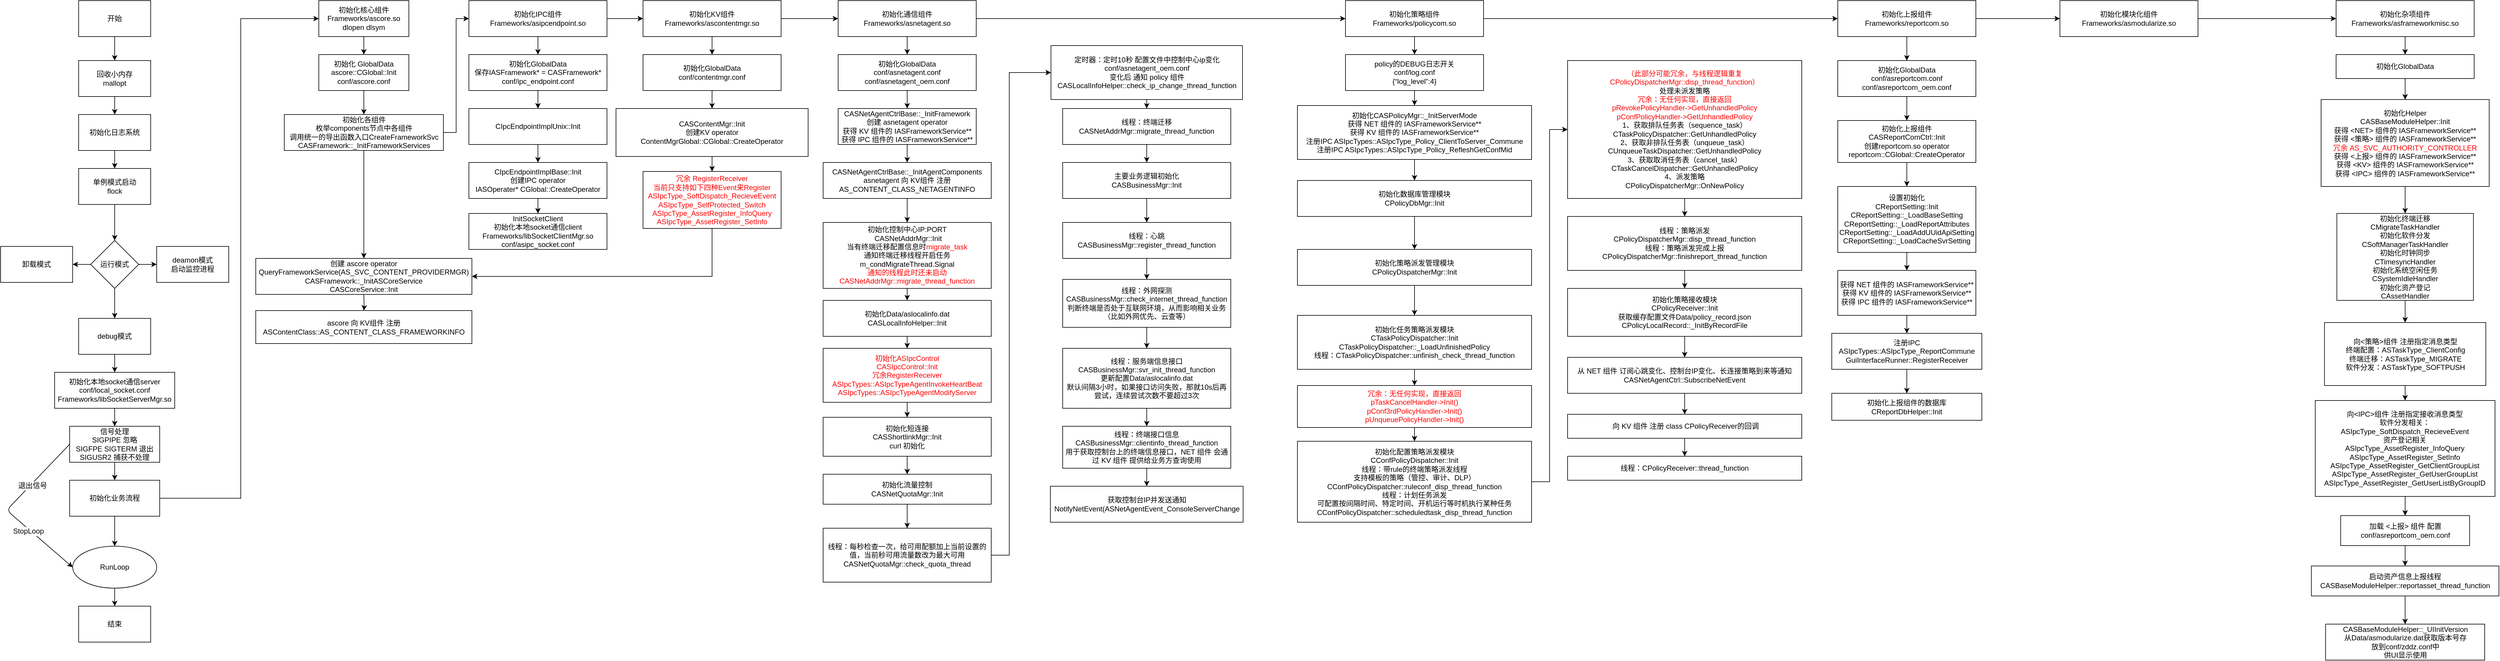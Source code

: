 <mxfile version="12.9.10" type="device"><diagram name="Page-1" id="efa7a0a1-bf9b-a30e-e6df-94a7791c09e9"><mxGraphModel dx="1408" dy="743" grid="1" gridSize="10" guides="1" tooltips="1" connect="1" arrows="1" fold="1" page="1" pageScale="1" pageWidth="826" pageHeight="1169" background="#ffffff" math="0" shadow="0"><root><mxCell id="0"/><mxCell id="1" parent="0"/><mxCell id="YjDAGl1ODxrr-Q_yvoSe-125" value="" style="edgeStyle=orthogonalEdgeStyle;rounded=0;orthogonalLoop=1;jettySize=auto;html=1;fontSize=12;" parent="1" source="YjDAGl1ODxrr-Q_yvoSe-116" target="YjDAGl1ODxrr-Q_yvoSe-119" edge="1"><mxGeometry relative="1" as="geometry"/></mxCell><mxCell id="YjDAGl1ODxrr-Q_yvoSe-116" value="开始" style="rounded=0;whiteSpace=wrap;html=1;fillColor=#FFFFFF;fontSize=12;" parent="1" vertex="1"><mxGeometry x="170" y="40" width="120" height="60" as="geometry"/></mxCell><mxCell id="YjDAGl1ODxrr-Q_yvoSe-138" value="卸载模式" style="rounded=0;whiteSpace=wrap;html=1;fillColor=#FFFFFF;fontSize=12;" parent="1" vertex="1"><mxGeometry x="40" y="450" width="120" height="60" as="geometry"/></mxCell><mxCell id="YjDAGl1ODxrr-Q_yvoSe-126" value="" style="edgeStyle=orthogonalEdgeStyle;rounded=0;orthogonalLoop=1;jettySize=auto;html=1;fontSize=12;" parent="1" source="YjDAGl1ODxrr-Q_yvoSe-119" target="YjDAGl1ODxrr-Q_yvoSe-117" edge="1"><mxGeometry relative="1" as="geometry"/></mxCell><mxCell id="YjDAGl1ODxrr-Q_yvoSe-119" value="&lt;font style=&quot;font-size: 12px&quot;&gt;回收小内存&lt;br&gt;mallopt&lt;/font&gt;" style="rounded=0;whiteSpace=wrap;html=1;fillColor=#FFFFFF;fontSize=12;" parent="1" vertex="1"><mxGeometry x="170" y="140" width="120" height="60" as="geometry"/></mxCell><mxCell id="YjDAGl1ODxrr-Q_yvoSe-131" value="" style="edgeStyle=orthogonalEdgeStyle;rounded=0;orthogonalLoop=1;jettySize=auto;html=1;fontSize=12;entryX=0.5;entryY=0;entryDx=0;entryDy=0;exitX=0.5;exitY=1;exitDx=0;exitDy=0;" parent="1" source="YjDAGl1ODxrr-Q_yvoSe-148" target="YjDAGl1ODxrr-Q_yvoSe-129" edge="1"><mxGeometry relative="1" as="geometry"><mxPoint x="240" y="260" as="targetPoint"/><Array as="points"><mxPoint x="230" y="390"/><mxPoint x="230" y="390"/></Array></mxGeometry></mxCell><mxCell id="YjDAGl1ODxrr-Q_yvoSe-149" value="" style="edgeStyle=orthogonalEdgeStyle;rounded=0;orthogonalLoop=1;jettySize=auto;html=1;fontSize=12;" parent="1" source="YjDAGl1ODxrr-Q_yvoSe-117" target="YjDAGl1ODxrr-Q_yvoSe-148" edge="1"><mxGeometry relative="1" as="geometry"/></mxCell><mxCell id="YjDAGl1ODxrr-Q_yvoSe-117" value="初始化日志系统" style="rounded=0;whiteSpace=wrap;html=1;fillColor=#FFFFFF;fontSize=12;" parent="1" vertex="1"><mxGeometry x="170" y="230" width="120" height="60" as="geometry"/></mxCell><mxCell id="YjDAGl1ODxrr-Q_yvoSe-148" value="单例模式启动&lt;br&gt;flock" style="rounded=0;whiteSpace=wrap;html=1;fillColor=#FFFFFF;fontSize=12;" parent="1" vertex="1"><mxGeometry x="170" y="320" width="120" height="60" as="geometry"/></mxCell><mxCell id="YjDAGl1ODxrr-Q_yvoSe-133" value="" style="edgeStyle=orthogonalEdgeStyle;rounded=0;orthogonalLoop=1;jettySize=auto;html=1;fontSize=12;" parent="1" source="YjDAGl1ODxrr-Q_yvoSe-129" target="YjDAGl1ODxrr-Q_yvoSe-138" edge="1"><mxGeometry relative="1" as="geometry"><mxPoint x="380" y="240" as="targetPoint"/></mxGeometry></mxCell><mxCell id="YjDAGl1ODxrr-Q_yvoSe-135" value="" style="edgeStyle=orthogonalEdgeStyle;rounded=0;orthogonalLoop=1;jettySize=auto;html=1;fontSize=12;" parent="1" source="YjDAGl1ODxrr-Q_yvoSe-129" target="YjDAGl1ODxrr-Q_yvoSe-140" edge="1"><mxGeometry relative="1" as="geometry"><mxPoint x="220" y="540" as="targetPoint"/></mxGeometry></mxCell><mxCell id="YjDAGl1ODxrr-Q_yvoSe-137" value="" style="edgeStyle=orthogonalEdgeStyle;rounded=0;orthogonalLoop=1;jettySize=auto;html=1;fontSize=12;entryX=0.5;entryY=0;entryDx=0;entryDy=0;" parent="1" source="YjDAGl1ODxrr-Q_yvoSe-129" target="YjDAGl1ODxrr-Q_yvoSe-141" edge="1"><mxGeometry relative="1" as="geometry"><mxPoint x="380" y="460" as="targetPoint"/></mxGeometry></mxCell><mxCell id="YjDAGl1ODxrr-Q_yvoSe-129" value="运行模式" style="rhombus;whiteSpace=wrap;html=1;fillColor=#FFFFFF;fontSize=12;" parent="1" vertex="1"><mxGeometry x="190" y="440" width="80" height="80" as="geometry"/></mxCell><mxCell id="YjDAGl1ODxrr-Q_yvoSe-140" value="deamon模式&lt;br&gt;启动监控进程" style="rounded=0;whiteSpace=wrap;html=1;fillColor=#FFFFFF;fontSize=12;" parent="1" vertex="1"><mxGeometry x="300" y="450" width="120" height="60" as="geometry"/></mxCell><mxCell id="YjDAGl1ODxrr-Q_yvoSe-145" value="" style="edgeStyle=orthogonalEdgeStyle;rounded=0;orthogonalLoop=1;jettySize=auto;html=1;fontSize=12;" parent="1" source="YjDAGl1ODxrr-Q_yvoSe-141" target="YjDAGl1ODxrr-Q_yvoSe-144" edge="1"><mxGeometry relative="1" as="geometry"/></mxCell><mxCell id="YjDAGl1ODxrr-Q_yvoSe-141" value="debug模式" style="rounded=0;whiteSpace=wrap;html=1;fillColor=#FFFFFF;fontSize=12;" parent="1" vertex="1"><mxGeometry x="170" y="570" width="120" height="60" as="geometry"/></mxCell><mxCell id="YjDAGl1ODxrr-Q_yvoSe-147" value="" style="edgeStyle=orthogonalEdgeStyle;rounded=0;orthogonalLoop=1;jettySize=auto;html=1;fontSize=12;" parent="1" source="YjDAGl1ODxrr-Q_yvoSe-144" target="YjDAGl1ODxrr-Q_yvoSe-146" edge="1"><mxGeometry relative="1" as="geometry"/></mxCell><mxCell id="YjDAGl1ODxrr-Q_yvoSe-144" value="初始化本地socket通信server&lt;br&gt;conf/local_socket.conf&lt;br&gt;Frameworks/libSocketServerMgr.so" style="rounded=0;whiteSpace=wrap;html=1;fillColor=#FFFFFF;fontSize=12;" parent="1" vertex="1"><mxGeometry x="130" y="660" width="200" height="60" as="geometry"/></mxCell><mxCell id="YjDAGl1ODxrr-Q_yvoSe-152" value="" style="edgeStyle=orthogonalEdgeStyle;rounded=0;orthogonalLoop=1;jettySize=auto;html=1;fontSize=12;" parent="1" source="YjDAGl1ODxrr-Q_yvoSe-146" target="YjDAGl1ODxrr-Q_yvoSe-151" edge="1"><mxGeometry relative="1" as="geometry"/></mxCell><mxCell id="YjDAGl1ODxrr-Q_yvoSe-146" value="信号处理&lt;br&gt;SIGPIPE 忽略&lt;br&gt;SIGFPE SIGTERM 退出&lt;br&gt;SIGUSR2 捕获不处理" style="rounded=0;whiteSpace=wrap;html=1;fillColor=#FFFFFF;fontSize=12;" parent="1" vertex="1"><mxGeometry x="155" y="750" width="150" height="60" as="geometry"/></mxCell><mxCell id="YjDAGl1ODxrr-Q_yvoSe-154" value="" style="edgeStyle=orthogonalEdgeStyle;rounded=0;orthogonalLoop=1;jettySize=auto;html=1;fontSize=12;entryX=0.5;entryY=0;entryDx=0;entryDy=0;exitX=0.5;exitY=1;exitDx=0;exitDy=0;" parent="1" source="YjDAGl1ODxrr-Q_yvoSe-151" target="YjDAGl1ODxrr-Q_yvoSe-156" edge="1"><mxGeometry relative="1" as="geometry"><mxPoint x="230" y="940" as="targetPoint"/></mxGeometry></mxCell><mxCell id="YjDAGl1ODxrr-Q_yvoSe-172" value="" style="edgeStyle=orthogonalEdgeStyle;rounded=0;orthogonalLoop=1;jettySize=auto;html=1;fontSize=12;entryX=0;entryY=0.5;entryDx=0;entryDy=0;" parent="1" source="YjDAGl1ODxrr-Q_yvoSe-151" target="YjDAGl1ODxrr-Q_yvoSe-164" edge="1"><mxGeometry relative="1" as="geometry"><Array as="points"><mxPoint x="440" y="870"/><mxPoint x="440" y="70"/></Array></mxGeometry></mxCell><mxCell id="YjDAGl1ODxrr-Q_yvoSe-151" value="初始化业务流程" style="rounded=0;whiteSpace=wrap;html=1;fillColor=#FFFFFF;fontSize=12;" parent="1" vertex="1"><mxGeometry x="155" y="840" width="150" height="60" as="geometry"/></mxCell><mxCell id="YjDAGl1ODxrr-Q_yvoSe-169" value="" style="edgeStyle=orthogonalEdgeStyle;rounded=0;orthogonalLoop=1;jettySize=auto;html=1;fontSize=12;" parent="1" source="YjDAGl1ODxrr-Q_yvoSe-164" target="YjDAGl1ODxrr-Q_yvoSe-168" edge="1"><mxGeometry relative="1" as="geometry"/></mxCell><mxCell id="YjDAGl1ODxrr-Q_yvoSe-164" value="初始化核心组件&lt;br&gt;Frameworks/ascore.so&lt;br&gt;dlopen dlsym" style="rounded=0;whiteSpace=wrap;html=1;fillColor=#FFFFFF;fontSize=12;" parent="1" vertex="1"><mxGeometry x="570" y="40" width="150" height="60" as="geometry"/></mxCell><mxCell id="YjDAGl1ODxrr-Q_yvoSe-171" value="" style="edgeStyle=orthogonalEdgeStyle;rounded=0;orthogonalLoop=1;jettySize=auto;html=1;fontSize=12;entryX=0.5;entryY=0;entryDx=0;entryDy=0;" parent="1" source="YjDAGl1ODxrr-Q_yvoSe-168" target="YjDAGl1ODxrr-Q_yvoSe-170" edge="1"><mxGeometry relative="1" as="geometry"><mxPoint x="645" y="220" as="targetPoint"/></mxGeometry></mxCell><mxCell id="YjDAGl1ODxrr-Q_yvoSe-168" value="初始化 GlobalData&lt;br&gt;ascore::CGlobal::Init&lt;br&gt;conf/ascore.conf" style="rounded=0;whiteSpace=wrap;html=1;fillColor=#FFFFFF;fontSize=12;" parent="1" vertex="1"><mxGeometry x="570" y="130" width="150" height="60" as="geometry"/></mxCell><mxCell id="YjDAGl1ODxrr-Q_yvoSe-174" value="" style="edgeStyle=orthogonalEdgeStyle;rounded=0;orthogonalLoop=1;jettySize=auto;html=1;fontSize=12;entryX=0;entryY=0.5;entryDx=0;entryDy=0;exitX=1;exitY=0.5;exitDx=0;exitDy=0;" parent="1" source="YjDAGl1ODxrr-Q_yvoSe-170" target="YjDAGl1ODxrr-Q_yvoSe-173" edge="1"><mxGeometry relative="1" as="geometry"><mxPoint x="777.5" y="250" as="sourcePoint"/></mxGeometry></mxCell><mxCell id="YjDAGl1ODxrr-Q_yvoSe-170" value="初始化各组件&lt;br&gt;枚举components节点中各组件&lt;br&gt;调用统一的导出函数入口CreateFrameworkSvc&lt;br&gt;CASFramework::_InitFrameworkServices" style="rounded=0;whiteSpace=wrap;html=1;fillColor=#FFFFFF;fontSize=12;" parent="1" vertex="1"><mxGeometry x="512.5" y="230" width="265" height="60" as="geometry"/></mxCell><mxCell id="YjDAGl1ODxrr-Q_yvoSe-184" value="" style="edgeStyle=orthogonalEdgeStyle;rounded=0;orthogonalLoop=1;jettySize=auto;html=1;fontSize=12;" parent="1" source="YjDAGl1ODxrr-Q_yvoSe-173" target="YjDAGl1ODxrr-Q_yvoSe-183" edge="1"><mxGeometry relative="1" as="geometry"/></mxCell><mxCell id="YjDAGl1ODxrr-Q_yvoSe-196" value="" style="edgeStyle=orthogonalEdgeStyle;rounded=0;orthogonalLoop=1;jettySize=auto;html=1;fontSize=12;" parent="1" source="YjDAGl1ODxrr-Q_yvoSe-173" target="YjDAGl1ODxrr-Q_yvoSe-195" edge="1"><mxGeometry relative="1" as="geometry"/></mxCell><mxCell id="YjDAGl1ODxrr-Q_yvoSe-173" value="初始化IPC组件&lt;br&gt;Frameworks/asipcendpoint.so&lt;br&gt;" style="rounded=0;whiteSpace=wrap;html=1;fillColor=#FFFFFF;fontSize=12;" parent="1" vertex="1"><mxGeometry x="820" y="40" width="230" height="60" as="geometry"/></mxCell><mxCell id="YjDAGl1ODxrr-Q_yvoSe-204" value="" style="edgeStyle=orthogonalEdgeStyle;rounded=0;orthogonalLoop=1;jettySize=auto;html=1;fontSize=12;" parent="1" source="YjDAGl1ODxrr-Q_yvoSe-195" target="YjDAGl1ODxrr-Q_yvoSe-203" edge="1"><mxGeometry relative="1" as="geometry"/></mxCell><mxCell id="YjDAGl1ODxrr-Q_yvoSe-195" value="初始化GlobalData&lt;br&gt;保存IASFramework* = CASFramework*&lt;br&gt;conf/ipc_endpoint.conf" style="rounded=0;whiteSpace=wrap;html=1;fillColor=#FFFFFF;fontSize=12;" parent="1" vertex="1"><mxGeometry x="820" y="130" width="230" height="60" as="geometry"/></mxCell><mxCell id="YjDAGl1ODxrr-Q_yvoSe-208" value="" style="edgeStyle=orthogonalEdgeStyle;rounded=0;orthogonalLoop=1;jettySize=auto;html=1;fontSize=12;" parent="1" source="YjDAGl1ODxrr-Q_yvoSe-203" target="YjDAGl1ODxrr-Q_yvoSe-207" edge="1"><mxGeometry relative="1" as="geometry"/></mxCell><mxCell id="YjDAGl1ODxrr-Q_yvoSe-203" value="CIpcEndpointImplUnix::Init" style="rounded=0;whiteSpace=wrap;html=1;fillColor=#FFFFFF;fontSize=12;" parent="1" vertex="1"><mxGeometry x="820" y="220" width="230" height="60" as="geometry"/></mxCell><mxCell id="YjDAGl1ODxrr-Q_yvoSe-210" value="" style="edgeStyle=orthogonalEdgeStyle;rounded=0;orthogonalLoop=1;jettySize=auto;html=1;fontSize=12;" parent="1" source="YjDAGl1ODxrr-Q_yvoSe-207" target="YjDAGl1ODxrr-Q_yvoSe-209" edge="1"><mxGeometry relative="1" as="geometry"/></mxCell><mxCell id="YjDAGl1ODxrr-Q_yvoSe-207" value="CIpcEndpointImplBase::Init&lt;br&gt;创建IPC operator&lt;br&gt;IASOperater* CGlobal::CreateOperator" style="rounded=0;whiteSpace=wrap;html=1;fillColor=#FFFFFF;fontSize=12;" parent="1" vertex="1"><mxGeometry x="820" y="310" width="230" height="60" as="geometry"/></mxCell><mxCell id="YjDAGl1ODxrr-Q_yvoSe-209" value="InitSocketClient&lt;br&gt;初始化本地socket通信client&lt;br&gt;Frameworks/libSocketClientMgr.so&lt;br&gt;conf/asipc_socket.conf" style="rounded=0;whiteSpace=wrap;html=1;fillColor=#FFFFFF;fontSize=12;" parent="1" vertex="1"><mxGeometry x="820" y="395" width="230" height="60" as="geometry"/></mxCell><mxCell id="YjDAGl1ODxrr-Q_yvoSe-186" value="" style="edgeStyle=orthogonalEdgeStyle;rounded=0;orthogonalLoop=1;jettySize=auto;html=1;fontSize=12;" parent="1" source="YjDAGl1ODxrr-Q_yvoSe-183" target="YjDAGl1ODxrr-Q_yvoSe-185" edge="1"><mxGeometry relative="1" as="geometry"/></mxCell><mxCell id="YjDAGl1ODxrr-Q_yvoSe-198" value="" style="edgeStyle=orthogonalEdgeStyle;rounded=0;orthogonalLoop=1;jettySize=auto;html=1;fontSize=12;" parent="1" source="YjDAGl1ODxrr-Q_yvoSe-183" target="YjDAGl1ODxrr-Q_yvoSe-197" edge="1"><mxGeometry relative="1" as="geometry"/></mxCell><mxCell id="YjDAGl1ODxrr-Q_yvoSe-183" value="初始化KV组件&lt;br&gt;Frameworks/ascontentmgr.so" style="rounded=0;whiteSpace=wrap;html=1;fillColor=#FFFFFF;fontSize=12;" parent="1" vertex="1"><mxGeometry x="1110" y="40" width="230" height="60" as="geometry"/></mxCell><mxCell id="YjDAGl1ODxrr-Q_yvoSe-202" value="" style="edgeStyle=orthogonalEdgeStyle;rounded=0;orthogonalLoop=1;jettySize=auto;html=1;fontSize=12;" parent="1" source="YjDAGl1ODxrr-Q_yvoSe-197" target="YjDAGl1ODxrr-Q_yvoSe-201" edge="1"><mxGeometry relative="1" as="geometry"/></mxCell><mxCell id="YjDAGl1ODxrr-Q_yvoSe-197" value="初始化GlobalData&lt;br&gt;conf/contentmgr.conf" style="rounded=0;whiteSpace=wrap;html=1;fillColor=#FFFFFF;fontSize=12;" parent="1" vertex="1"><mxGeometry x="1110" y="130" width="230" height="60" as="geometry"/></mxCell><mxCell id="YjDAGl1ODxrr-Q_yvoSe-214" value="" style="edgeStyle=orthogonalEdgeStyle;rounded=0;orthogonalLoop=1;jettySize=auto;html=1;fontSize=12;" parent="1" source="YjDAGl1ODxrr-Q_yvoSe-201" target="YjDAGl1ODxrr-Q_yvoSe-213" edge="1"><mxGeometry relative="1" as="geometry"/></mxCell><mxCell id="YjDAGl1ODxrr-Q_yvoSe-201" value="CASContentMgr::Init&lt;br&gt;创建KV operator&lt;br&gt;ContentMgrGlobal::CGlobal::CreateOperator" style="rounded=0;whiteSpace=wrap;html=1;fillColor=#FFFFFF;fontSize=12;" parent="1" vertex="1"><mxGeometry x="1065" y="220" width="320" height="80" as="geometry"/></mxCell><mxCell id="YjDAGl1ODxrr-Q_yvoSe-216" value="" style="edgeStyle=orthogonalEdgeStyle;rounded=0;orthogonalLoop=1;jettySize=auto;html=1;fontSize=12;exitX=0.5;exitY=1;exitDx=0;exitDy=0;" parent="1" source="YjDAGl1ODxrr-Q_yvoSe-170" target="YjDAGl1ODxrr-Q_yvoSe-215" edge="1"><mxGeometry relative="1" as="geometry"><mxPoint x="590" y="340" as="sourcePoint"/><mxPoint x="650" y="470" as="targetPoint"/></mxGeometry></mxCell><mxCell id="YjDAGl1ODxrr-Q_yvoSe-222" value="" style="edgeStyle=orthogonalEdgeStyle;rounded=0;orthogonalLoop=1;jettySize=auto;html=1;fontSize=12;fontColor=#0000CC;entryX=1;entryY=0.5;entryDx=0;entryDy=0;" parent="1" source="YjDAGl1ODxrr-Q_yvoSe-213" target="YjDAGl1ODxrr-Q_yvoSe-215" edge="1"><mxGeometry relative="1" as="geometry"><mxPoint x="1020" y="560" as="targetPoint"/><Array as="points"><mxPoint x="1225" y="500"/></Array></mxGeometry></mxCell><mxCell id="YjDAGl1ODxrr-Q_yvoSe-213" value="&lt;font color=&quot;#ff0000&quot;&gt;冗余 RegisterReceiver&lt;br&gt;当前只支持如下四种Event来Register&lt;br&gt;&lt;div&gt;ASIpcType_SoftDispatch_RecieveEvent&lt;/div&gt;&lt;div&gt;ASIpcType_SelfProtected_Switch&lt;/div&gt;&lt;div&gt;ASIpcType_AssetRegister_InfoQuery&lt;/div&gt;&lt;div&gt;ASIpcType_AssetRegister_SetInfo&lt;/div&gt;&lt;/font&gt;" style="rounded=0;whiteSpace=wrap;html=1;fillColor=#FFFFFF;fontSize=12;fontColor=#0000CC;" parent="1" vertex="1"><mxGeometry x="1110" y="325" width="230" height="95" as="geometry"/></mxCell><mxCell id="YjDAGl1ODxrr-Q_yvoSe-218" value="" style="edgeStyle=orthogonalEdgeStyle;rounded=0;orthogonalLoop=1;jettySize=auto;html=1;fontSize=12;fontColor=#0000CC;" parent="1" target="YjDAGl1ODxrr-Q_yvoSe-217" edge="1"><mxGeometry relative="1" as="geometry"><mxPoint x="645" y="530" as="sourcePoint"/></mxGeometry></mxCell><mxCell id="YjDAGl1ODxrr-Q_yvoSe-215" value="创建 ascore operator&lt;br&gt;QueryFrameworkService(AS_SVC_CONTENT_PROVIDERMGR)&lt;br&gt;CASFramework::_InitASCoreService&lt;br&gt;CASCoreService::Init" style="rounded=0;whiteSpace=wrap;html=1;fillColor=#FFFFFF;fontSize=12;" parent="1" vertex="1"><mxGeometry x="465" y="470" width="360" height="60" as="geometry"/></mxCell><mxCell id="YjDAGl1ODxrr-Q_yvoSe-217" value="ascore 向 KV组件 注册&lt;br&gt;ASContentClass::AS_CONTENT_CLASS_FRAMEWORKINFO" style="rounded=0;whiteSpace=wrap;html=1;fillColor=#FFFFFF;fontSize=12;" parent="1" vertex="1"><mxGeometry x="465" y="557" width="360" height="55" as="geometry"/></mxCell><mxCell id="YjDAGl1ODxrr-Q_yvoSe-188" value="" style="edgeStyle=orthogonalEdgeStyle;rounded=0;orthogonalLoop=1;jettySize=auto;html=1;fontSize=12;" parent="1" source="YjDAGl1ODxrr-Q_yvoSe-185" target="YjDAGl1ODxrr-Q_yvoSe-187" edge="1"><mxGeometry relative="1" as="geometry"/></mxCell><mxCell id="WgqhgY6fk44m1U7x0v3h-2" value="" style="edgeStyle=orthogonalEdgeStyle;rounded=0;orthogonalLoop=1;jettySize=auto;html=1;" parent="1" source="YjDAGl1ODxrr-Q_yvoSe-185" target="WgqhgY6fk44m1U7x0v3h-1" edge="1"><mxGeometry relative="1" as="geometry"/></mxCell><mxCell id="YjDAGl1ODxrr-Q_yvoSe-185" value="初始化通信组件&lt;br&gt;Frameworks/asnetagent.so" style="rounded=0;whiteSpace=wrap;html=1;fillColor=#FFFFFF;fontSize=12;" parent="1" vertex="1"><mxGeometry x="1435" y="40" width="230" height="60" as="geometry"/></mxCell><mxCell id="WgqhgY6fk44m1U7x0v3h-4" value="" style="edgeStyle=orthogonalEdgeStyle;rounded=0;orthogonalLoop=1;jettySize=auto;html=1;" parent="1" source="WgqhgY6fk44m1U7x0v3h-1" target="WgqhgY6fk44m1U7x0v3h-3" edge="1"><mxGeometry relative="1" as="geometry"/></mxCell><mxCell id="WgqhgY6fk44m1U7x0v3h-1" value="初始化GlobalData&lt;br&gt;conf/asnetagent.conf&lt;br&gt;conf/asnetagent_oem.conf" style="rounded=0;whiteSpace=wrap;html=1;fillColor=#FFFFFF;fontSize=12;" parent="1" vertex="1"><mxGeometry x="1435" y="130" width="230" height="60" as="geometry"/></mxCell><mxCell id="WgqhgY6fk44m1U7x0v3h-6" value="" style="edgeStyle=orthogonalEdgeStyle;rounded=0;orthogonalLoop=1;jettySize=auto;html=1;" parent="1" source="WgqhgY6fk44m1U7x0v3h-3" target="WgqhgY6fk44m1U7x0v3h-5" edge="1"><mxGeometry relative="1" as="geometry"/></mxCell><mxCell id="WgqhgY6fk44m1U7x0v3h-3" value="CASNetAgentCtrlBase::_InitFramework&lt;br&gt;创建 asnetagent operator&lt;br&gt;获得 KV 组件的&amp;nbsp;IASFrameworkService**&lt;br&gt;获得 IPC 组件的&amp;nbsp;IASFrameworkService**" style="rounded=0;whiteSpace=wrap;html=1;fillColor=#FFFFFF;fontSize=12;" parent="1" vertex="1"><mxGeometry x="1435" y="220" width="230" height="60" as="geometry"/></mxCell><mxCell id="WgqhgY6fk44m1U7x0v3h-8" value="" style="edgeStyle=orthogonalEdgeStyle;rounded=0;orthogonalLoop=1;jettySize=auto;html=1;" parent="1" source="WgqhgY6fk44m1U7x0v3h-5" target="WgqhgY6fk44m1U7x0v3h-7" edge="1"><mxGeometry relative="1" as="geometry"/></mxCell><mxCell id="WgqhgY6fk44m1U7x0v3h-5" value="CASNetAgentCtrlBase::_InitAgentComponents&lt;br&gt;asnetagent 向 KV组件 注册AS_CONTENT_CLASS_NETAGENTINFO" style="rounded=0;whiteSpace=wrap;html=1;fillColor=#FFFFFF;fontSize=12;" parent="1" vertex="1"><mxGeometry x="1410" y="310" width="280" height="60" as="geometry"/></mxCell><mxCell id="WgqhgY6fk44m1U7x0v3h-7" value="初始化控制中心IP:PORT&lt;br&gt;&amp;nbsp;CASNetAddrMgr::Init&lt;br&gt;当有终端迁移配置信息时&lt;font color=&quot;#ff0000&quot;&gt;migrate_task&lt;/font&gt;&lt;br&gt;通知终端迁移线程开启任务&lt;br&gt;m_condMigrateThread.Signal&lt;br&gt;&lt;font color=&quot;#ff0000&quot;&gt;通知的线程此时还未启动&lt;br&gt;CASNetAddrMgr::migrate_thread_function&lt;br&gt;&lt;/font&gt;" style="rounded=0;whiteSpace=wrap;html=1;fillColor=#FFFFFF;fontSize=12;" parent="1" vertex="1"><mxGeometry x="1410" y="410" width="280" height="110" as="geometry"/></mxCell><mxCell id="WgqhgY6fk44m1U7x0v3h-12" value="" style="edgeStyle=orthogonalEdgeStyle;rounded=0;orthogonalLoop=1;jettySize=auto;html=1;exitX=0.5;exitY=1;exitDx=0;exitDy=0;" parent="1" source="WgqhgY6fk44m1U7x0v3h-7" target="WgqhgY6fk44m1U7x0v3h-11" edge="1"><mxGeometry relative="1" as="geometry"><mxPoint x="1550" y="570" as="sourcePoint"/></mxGeometry></mxCell><mxCell id="WgqhgY6fk44m1U7x0v3h-14" value="" style="edgeStyle=orthogonalEdgeStyle;rounded=0;orthogonalLoop=1;jettySize=auto;html=1;" parent="1" source="WgqhgY6fk44m1U7x0v3h-11" target="WgqhgY6fk44m1U7x0v3h-13" edge="1"><mxGeometry relative="1" as="geometry"/></mxCell><mxCell id="WgqhgY6fk44m1U7x0v3h-11" value="初始化Data/aslocalinfo.dat&lt;br&gt;CASLocalInfoHelper::Init" style="rounded=0;whiteSpace=wrap;html=1;fillColor=#FFFFFF;fontSize=12;" parent="1" vertex="1"><mxGeometry x="1410" y="540" width="280" height="60" as="geometry"/></mxCell><mxCell id="WgqhgY6fk44m1U7x0v3h-16" value="" style="edgeStyle=orthogonalEdgeStyle;rounded=0;orthogonalLoop=1;jettySize=auto;html=1;" parent="1" source="WgqhgY6fk44m1U7x0v3h-13" target="WgqhgY6fk44m1U7x0v3h-15" edge="1"><mxGeometry relative="1" as="geometry"/></mxCell><mxCell id="WgqhgY6fk44m1U7x0v3h-13" value="&lt;font color=&quot;#ff0000&quot;&gt;初始化ASIpcControl&lt;br&gt;CASIpcControl::Init&lt;br&gt;冗余RegisterReceiver&lt;br&gt;ASIpcTypes::ASIpcTypeAgentInvokeHeartBeat&lt;br&gt;ASIpcTypes::ASIpcTypeAgentModifyServer&lt;/font&gt;" style="rounded=0;whiteSpace=wrap;html=1;fillColor=#FFFFFF;fontSize=12;" parent="1" vertex="1"><mxGeometry x="1410" y="620" width="280" height="90" as="geometry"/></mxCell><mxCell id="C9sR7ntMZLet0wZ2aS2f-2" value="" style="edgeStyle=orthogonalEdgeStyle;rounded=0;orthogonalLoop=1;jettySize=auto;html=1;" parent="1" source="WgqhgY6fk44m1U7x0v3h-15" target="C9sR7ntMZLet0wZ2aS2f-1" edge="1"><mxGeometry relative="1" as="geometry"/></mxCell><mxCell id="WgqhgY6fk44m1U7x0v3h-15" value="初始化短连接&lt;br&gt;CASShortlinkMgr::Init&lt;br&gt;curl 初始化" style="rounded=0;whiteSpace=wrap;html=1;fillColor=#FFFFFF;fontSize=12;" parent="1" vertex="1"><mxGeometry x="1410" y="735" width="280" height="65" as="geometry"/></mxCell><mxCell id="C9sR7ntMZLet0wZ2aS2f-1" value="初始化流量控制&lt;br&gt;CASNetQuotaMgr::Init" style="rounded=0;whiteSpace=wrap;html=1;fillColor=#FFFFFF;fontSize=12;" parent="1" vertex="1"><mxGeometry x="1410" y="830" width="280" height="50" as="geometry"/></mxCell><mxCell id="C9sR7ntMZLet0wZ2aS2f-7" value="定时器：定时10秒 配置文件中控制中心ip变化&lt;br&gt;conf/asnetagent_oem.conf&lt;br&gt;变化后 通知 policy 组件&lt;br&gt;CASLocalInfoHelper::check_ip_change_thread_function" style="rounded=0;whiteSpace=wrap;html=1;fillColor=#FFFFFF;fontSize=12;" parent="1" vertex="1"><mxGeometry x="1789.5" y="115" width="319" height="90" as="geometry"/></mxCell><mxCell id="YjDAGl1ODxrr-Q_yvoSe-190" value="" style="edgeStyle=orthogonalEdgeStyle;rounded=0;orthogonalLoop=1;jettySize=auto;html=1;fontSize=12;" parent="1" source="YjDAGl1ODxrr-Q_yvoSe-187" target="YjDAGl1ODxrr-Q_yvoSe-189" edge="1"><mxGeometry relative="1" as="geometry"/></mxCell><mxCell id="iZi0agPBHtOfwKeaBYUJ-2" value="" style="edgeStyle=orthogonalEdgeStyle;rounded=0;orthogonalLoop=1;jettySize=auto;html=1;" parent="1" source="YjDAGl1ODxrr-Q_yvoSe-187" target="iZi0agPBHtOfwKeaBYUJ-1" edge="1"><mxGeometry relative="1" as="geometry"/></mxCell><mxCell id="YjDAGl1ODxrr-Q_yvoSe-187" value="初始化策略组件&lt;br&gt;Frameworks/policycom.so" style="rounded=0;whiteSpace=wrap;html=1;fillColor=#FFFFFF;fontSize=12;" parent="1" vertex="1"><mxGeometry x="2280" y="40" width="230" height="60" as="geometry"/></mxCell><mxCell id="iZi0agPBHtOfwKeaBYUJ-4" value="" style="edgeStyle=orthogonalEdgeStyle;rounded=0;orthogonalLoop=1;jettySize=auto;html=1;" parent="1" source="iZi0agPBHtOfwKeaBYUJ-1" target="iZi0agPBHtOfwKeaBYUJ-3" edge="1"><mxGeometry relative="1" as="geometry"/></mxCell><mxCell id="iZi0agPBHtOfwKeaBYUJ-1" value="policy的DEBUG日志开关&lt;br&gt;conf/log.conf&lt;br&gt;{“log_level”:4}" style="rounded=0;whiteSpace=wrap;html=1;fillColor=#FFFFFF;fontSize=12;" parent="1" vertex="1"><mxGeometry x="2280" y="130" width="230" height="60" as="geometry"/></mxCell><mxCell id="iZi0agPBHtOfwKeaBYUJ-6" value="" style="edgeStyle=orthogonalEdgeStyle;rounded=0;orthogonalLoop=1;jettySize=auto;html=1;" parent="1" source="iZi0agPBHtOfwKeaBYUJ-3" target="iZi0agPBHtOfwKeaBYUJ-5" edge="1"><mxGeometry relative="1" as="geometry"/></mxCell><mxCell id="iZi0agPBHtOfwKeaBYUJ-3" value="初始化CASPolicyMgr::_InitServerMode&lt;br&gt;获得 NET 组件的&amp;nbsp;IASFrameworkService**&lt;br&gt;获得 KV 组件的&amp;nbsp;IASFrameworkService**&lt;br&gt;注册IPC ASIpcTypes::ASIpcType_Policy_ClientToServer_Commune&lt;br&gt;注册IPC ASIpcTypes::ASIpcType_Policy_RefleshGetConfMid" style="rounded=0;whiteSpace=wrap;html=1;fillColor=#FFFFFF;fontSize=12;" parent="1" vertex="1"><mxGeometry x="2200" y="215" width="390" height="90" as="geometry"/></mxCell><mxCell id="iZi0agPBHtOfwKeaBYUJ-30" value="" style="edgeStyle=orthogonalEdgeStyle;rounded=0;orthogonalLoop=1;jettySize=auto;html=1;align=left;" parent="1" source="iZi0agPBHtOfwKeaBYUJ-5" target="iZi0agPBHtOfwKeaBYUJ-29" edge="1"><mxGeometry relative="1" as="geometry"/></mxCell><mxCell id="iZi0agPBHtOfwKeaBYUJ-5" value="初始化数据库管理模块&lt;br&gt;CPolicyDbMgr::Init" style="rounded=0;whiteSpace=wrap;html=1;fillColor=#FFFFFF;fontSize=12;" parent="1" vertex="1"><mxGeometry x="2200" y="340" width="390" height="60" as="geometry"/></mxCell><mxCell id="iZi0agPBHtOfwKeaBYUJ-31" value="" style="edgeStyle=orthogonalEdgeStyle;rounded=0;orthogonalLoop=1;jettySize=auto;html=1;align=left;" parent="1" source="iZi0agPBHtOfwKeaBYUJ-29" target="iZi0agPBHtOfwKeaBYUJ-7" edge="1"><mxGeometry relative="1" as="geometry"/></mxCell><mxCell id="iZi0agPBHtOfwKeaBYUJ-29" value="初始化策略派发管理模块&lt;br&gt;CPolicyDispatcherMgr::Init" style="rounded=0;whiteSpace=wrap;html=1;fillColor=#FFFFFF;fontSize=12;" parent="1" vertex="1"><mxGeometry x="2200" y="455" width="390" height="60" as="geometry"/></mxCell><mxCell id="iZi0agPBHtOfwKeaBYUJ-10" value="" style="edgeStyle=orthogonalEdgeStyle;rounded=0;orthogonalLoop=1;jettySize=auto;html=1;" parent="1" source="iZi0agPBHtOfwKeaBYUJ-7" target="iZi0agPBHtOfwKeaBYUJ-9" edge="1"><mxGeometry relative="1" as="geometry"/></mxCell><mxCell id="iZi0agPBHtOfwKeaBYUJ-7" value="初始化任务策略派发模块&lt;br&gt;CTaskPolicyDispatcher::Init&lt;br&gt;CTaskPolicyDispatcher::_LoadUnfinishedPolicy&lt;br&gt;线程：CTaskPolicyDispatcher::unfinish_check_thread_function" style="rounded=0;whiteSpace=wrap;html=1;fillColor=#FFFFFF;fontSize=12;" parent="1" vertex="1"><mxGeometry x="2200" y="565" width="390" height="90" as="geometry"/></mxCell><mxCell id="iZi0agPBHtOfwKeaBYUJ-12" value="" style="edgeStyle=orthogonalEdgeStyle;rounded=0;orthogonalLoop=1;jettySize=auto;html=1;" parent="1" source="iZi0agPBHtOfwKeaBYUJ-9" target="iZi0agPBHtOfwKeaBYUJ-11" edge="1"><mxGeometry relative="1" as="geometry"/></mxCell><mxCell id="iZi0agPBHtOfwKeaBYUJ-9" value="&lt;font color=&quot;#ff0000&quot;&gt;冗余：无任何实现，直接返回&lt;br&gt;pTaskCancelHandler-&amp;gt;Init()&lt;br&gt;pConf3rdPolicyHandler-&amp;gt;Init()&lt;br&gt;pUnqueuePolicyHandler-&amp;gt;Init()&lt;br&gt;&lt;/font&gt;" style="rounded=0;whiteSpace=wrap;html=1;fillColor=#FFFFFF;fontSize=12;" parent="1" vertex="1"><mxGeometry x="2200" y="682" width="390" height="70" as="geometry"/></mxCell><mxCell id="iZi0agPBHtOfwKeaBYUJ-14" value="" style="edgeStyle=orthogonalEdgeStyle;rounded=0;orthogonalLoop=1;jettySize=auto;html=1;entryX=0;entryY=0.5;entryDx=0;entryDy=0;" parent="1" source="iZi0agPBHtOfwKeaBYUJ-11" target="iZi0agPBHtOfwKeaBYUJ-13" edge="1"><mxGeometry relative="1" as="geometry"/></mxCell><mxCell id="iZi0agPBHtOfwKeaBYUJ-11" value="初始化配置策略派发模块&lt;br&gt;CConfPolicyDispatcher::Init&lt;br&gt;线程：带rule的终端策略派发线程&lt;br&gt;支持模板的策略（管控、审计、DLP）&lt;br&gt;CConfPolicyDispatcher::ruleconf_disp_thread_function&lt;br&gt;线程：计划任务派发&lt;br&gt;可配置按间隔时间、特定时间、开机运行等时机执行某种任务&lt;br&gt;CConfPolicyDispatcher::scheduledtask_disp_thread_function" style="rounded=0;whiteSpace=wrap;html=1;fillColor=#FFFFFF;fontSize=12;" parent="1" vertex="1"><mxGeometry x="2200" y="775" width="390" height="135" as="geometry"/></mxCell><mxCell id="iZi0agPBHtOfwKeaBYUJ-36" value="" style="edgeStyle=orthogonalEdgeStyle;rounded=0;orthogonalLoop=1;jettySize=auto;html=1;align=left;" parent="1" source="iZi0agPBHtOfwKeaBYUJ-13" target="iZi0agPBHtOfwKeaBYUJ-32" edge="1"><mxGeometry relative="1" as="geometry"/></mxCell><mxCell id="iZi0agPBHtOfwKeaBYUJ-13" value="&lt;font color=&quot;#ff0000&quot;&gt;（此部分可能冗余，与线程逻辑重复CPolicyDispatcherMgr::disp_thread_function）&lt;/font&gt;&lt;br&gt;处理未派发策略&lt;br&gt;&lt;font color=&quot;#ff0000&quot;&gt;冗余：无任何实现，直接返回&lt;br&gt;&lt;span&gt;pRevokePolicyHandler-&amp;gt;GetUnhandledPolicy&lt;br&gt;&lt;/span&gt;&lt;span&gt;pConfPolicyHandler-&amp;gt;GetUnhandledPolicy&lt;/span&gt;&lt;/font&gt;&lt;span&gt;&lt;br&gt;&lt;/span&gt;1、获取排队任务表（sequence_task）&lt;br&gt;CTaskPolicyDispatcher::GetUnhandledPolicy&lt;br&gt;2、获取非排队任务表（unqueue_task）&lt;br&gt;CUnqueueTaskDispatcher::GetUnhandledPolicy&lt;br&gt;3、获取取消任务表（cancel_task）&lt;br&gt;CTaskCancelDispatcher::GetUnhandledPolicy&lt;br&gt;4、派发策略&lt;br&gt;CPolicyDispatcherMgr::OnNewPolicy" style="rounded=0;whiteSpace=wrap;html=1;fillColor=#FFFFFF;fontSize=12;" parent="1" vertex="1"><mxGeometry x="2650" y="140" width="390" height="230" as="geometry"/></mxCell><mxCell id="iZi0agPBHtOfwKeaBYUJ-38" value="" style="edgeStyle=orthogonalEdgeStyle;rounded=0;orthogonalLoop=1;jettySize=auto;html=1;align=left;" parent="1" source="iZi0agPBHtOfwKeaBYUJ-32" target="iZi0agPBHtOfwKeaBYUJ-37" edge="1"><mxGeometry relative="1" as="geometry"/></mxCell><mxCell id="iZi0agPBHtOfwKeaBYUJ-32" value="线程：策略派发&lt;br&gt;CPolicyDispatcherMgr::disp_thread_function&lt;br&gt;线程：策略派发完成上报&lt;br&gt;CPolicyDispatcherMgr::finishreport_thread_function" style="rounded=0;whiteSpace=wrap;html=1;fillColor=#FFFFFF;fontSize=12;" parent="1" vertex="1"><mxGeometry x="2650" y="400" width="390" height="90" as="geometry"/></mxCell><mxCell id="iZi0agPBHtOfwKeaBYUJ-40" value="" style="edgeStyle=orthogonalEdgeStyle;rounded=0;orthogonalLoop=1;jettySize=auto;html=1;align=left;" parent="1" source="iZi0agPBHtOfwKeaBYUJ-37" target="iZi0agPBHtOfwKeaBYUJ-39" edge="1"><mxGeometry relative="1" as="geometry"/></mxCell><mxCell id="iZi0agPBHtOfwKeaBYUJ-37" value="初始化策略接收模块&lt;br&gt;CPolicyReceiver::Init&lt;br&gt;获取缓存配置文件Data/policy_record.json&lt;br&gt;CPolicyLocalRecord::_InitByRecordFile" style="rounded=0;whiteSpace=wrap;html=1;fillColor=#FFFFFF;fontSize=12;" parent="1" vertex="1"><mxGeometry x="2650" y="520" width="390" height="80" as="geometry"/></mxCell><mxCell id="iZi0agPBHtOfwKeaBYUJ-42" value="" style="edgeStyle=orthogonalEdgeStyle;rounded=0;orthogonalLoop=1;jettySize=auto;html=1;align=left;" parent="1" source="iZi0agPBHtOfwKeaBYUJ-39" target="iZi0agPBHtOfwKeaBYUJ-41" edge="1"><mxGeometry relative="1" as="geometry"/></mxCell><mxCell id="iZi0agPBHtOfwKeaBYUJ-39" value="从 NET 组件 订阅心跳变化、控制台IP变化、长连接策略到来等通知&lt;br&gt;CASNetAgentCtrl::SubscribeNetEvent&lt;br&gt;" style="rounded=0;whiteSpace=wrap;html=1;fillColor=#FFFFFF;fontSize=12;" parent="1" vertex="1"><mxGeometry x="2650" y="635" width="390" height="60" as="geometry"/></mxCell><mxCell id="iZi0agPBHtOfwKeaBYUJ-44" value="" style="edgeStyle=orthogonalEdgeStyle;rounded=0;orthogonalLoop=1;jettySize=auto;html=1;align=left;" parent="1" source="iZi0agPBHtOfwKeaBYUJ-41" target="iZi0agPBHtOfwKeaBYUJ-43" edge="1"><mxGeometry relative="1" as="geometry"/></mxCell><mxCell id="iZi0agPBHtOfwKeaBYUJ-41" value="&amp;nbsp;向 KV 组件 注册 class CPolicyReceiver的回调" style="rounded=0;whiteSpace=wrap;html=1;fillColor=#FFFFFF;fontSize=12;" parent="1" vertex="1"><mxGeometry x="2650" y="730" width="390" height="40" as="geometry"/></mxCell><mxCell id="iZi0agPBHtOfwKeaBYUJ-43" value="线程：CPolicyReceiver::thread_function" style="rounded=0;whiteSpace=wrap;html=1;fillColor=#FFFFFF;fontSize=12;" parent="1" vertex="1"><mxGeometry x="2650" y="800" width="390" height="40" as="geometry"/></mxCell><mxCell id="YjDAGl1ODxrr-Q_yvoSe-192" value="" style="edgeStyle=orthogonalEdgeStyle;rounded=0;orthogonalLoop=1;jettySize=auto;html=1;fontSize=12;" parent="1" source="YjDAGl1ODxrr-Q_yvoSe-189" target="YjDAGl1ODxrr-Q_yvoSe-191" edge="1"><mxGeometry relative="1" as="geometry"/></mxCell><mxCell id="qPAjJgEPPypwmNYn0eip-2" value="" style="edgeStyle=orthogonalEdgeStyle;rounded=0;orthogonalLoop=1;jettySize=auto;html=1;" parent="1" source="YjDAGl1ODxrr-Q_yvoSe-189" target="qPAjJgEPPypwmNYn0eip-1" edge="1"><mxGeometry relative="1" as="geometry"/></mxCell><mxCell id="YjDAGl1ODxrr-Q_yvoSe-189" value="初始化上报组件&lt;br&gt;Frameworks/reportcom.so" style="rounded=0;whiteSpace=wrap;html=1;fillColor=#FFFFFF;fontSize=12;" parent="1" vertex="1"><mxGeometry x="3100" y="40" width="230" height="60" as="geometry"/></mxCell><mxCell id="YjDAGl1ODxrr-Q_yvoSe-194" value="" style="edgeStyle=orthogonalEdgeStyle;rounded=0;orthogonalLoop=1;jettySize=auto;html=1;fontSize=12;" parent="1" source="YjDAGl1ODxrr-Q_yvoSe-191" target="YjDAGl1ODxrr-Q_yvoSe-193" edge="1"><mxGeometry relative="1" as="geometry"/></mxCell><mxCell id="YjDAGl1ODxrr-Q_yvoSe-191" value="初始化模块化组件&lt;br&gt;Frameworks/asmodularize.so" style="rounded=0;whiteSpace=wrap;html=1;fillColor=#FFFFFF;fontSize=12;" parent="1" vertex="1"><mxGeometry x="3470" y="40" width="230" height="60" as="geometry"/></mxCell><mxCell id="mHShcx-3j2Rna0JOTY8l-2" value="" style="edgeStyle=orthogonalEdgeStyle;rounded=0;orthogonalLoop=1;jettySize=auto;html=1;" edge="1" parent="1" source="YjDAGl1ODxrr-Q_yvoSe-193" target="mHShcx-3j2Rna0JOTY8l-1"><mxGeometry relative="1" as="geometry"/></mxCell><mxCell id="YjDAGl1ODxrr-Q_yvoSe-193" value="初始化杂项组件&lt;br&gt;Frameworks/asframeworkmisc.so" style="rounded=0;whiteSpace=wrap;html=1;fillColor=#FFFFFF;fontSize=12;" parent="1" vertex="1"><mxGeometry x="3930" y="40" width="230" height="60" as="geometry"/></mxCell><mxCell id="YjDAGl1ODxrr-Q_yvoSe-162" value="" style="edgeStyle=orthogonalEdgeStyle;rounded=0;orthogonalLoop=1;jettySize=auto;html=1;fontSize=12;entryX=0.5;entryY=0;entryDx=0;entryDy=0;" parent="1" source="YjDAGl1ODxrr-Q_yvoSe-156" target="YjDAGl1ODxrr-Q_yvoSe-163" edge="1"><mxGeometry relative="1" as="geometry"><mxPoint x="230" y="1050" as="targetPoint"/></mxGeometry></mxCell><mxCell id="YjDAGl1ODxrr-Q_yvoSe-156" value="RunLoop" style="ellipse;whiteSpace=wrap;html=1;fillColor=#FFFFFF;fontSize=12;" parent="1" vertex="1"><mxGeometry x="160" y="950" width="140" height="70" as="geometry"/></mxCell><mxCell id="YjDAGl1ODxrr-Q_yvoSe-157" value="" style="endArrow=classic;html=1;fontSize=12;exitX=0;exitY=0.5;exitDx=0;exitDy=0;entryX=0;entryY=0.5;entryDx=0;entryDy=0;" parent="1" source="YjDAGl1ODxrr-Q_yvoSe-146" target="YjDAGl1ODxrr-Q_yvoSe-156" edge="1"><mxGeometry width="50" height="50" relative="1" as="geometry"><mxPoint x="60" y="900" as="sourcePoint"/><mxPoint x="110" y="850" as="targetPoint"/><Array as="points"><mxPoint x="50" y="890"/></Array></mxGeometry></mxCell><mxCell id="YjDAGl1ODxrr-Q_yvoSe-158" value="退出信号" style="text;html=1;align=center;verticalAlign=middle;resizable=0;points=[];labelBackgroundColor=#ffffff;fontSize=12;" parent="YjDAGl1ODxrr-Q_yvoSe-157" vertex="1" connectable="0"><mxGeometry x="-0.379" y="2" relative="1" as="geometry"><mxPoint as="offset"/></mxGeometry></mxCell><mxCell id="YjDAGl1ODxrr-Q_yvoSe-160" value="StopLoop" style="text;html=1;align=center;verticalAlign=middle;resizable=0;points=[];labelBackgroundColor=#ffffff;fontSize=12;" parent="YjDAGl1ODxrr-Q_yvoSe-157" vertex="1" connectable="0"><mxGeometry x="-0.036" y="59" relative="1" as="geometry"><mxPoint x="-13.08" as="offset"/></mxGeometry></mxCell><mxCell id="YjDAGl1ODxrr-Q_yvoSe-163" value="结束" style="rounded=0;whiteSpace=wrap;html=1;fillColor=#FFFFFF;fontSize=12;" parent="1" vertex="1"><mxGeometry x="170" y="1050" width="120" height="60" as="geometry"/></mxCell><mxCell id="iZi0agPBHtOfwKeaBYUJ-18" value="" style="edgeStyle=orthogonalEdgeStyle;rounded=0;orthogonalLoop=1;jettySize=auto;html=1;" parent="1" source="C9sR7ntMZLet0wZ2aS2f-11" target="iZi0agPBHtOfwKeaBYUJ-17" edge="1"><mxGeometry relative="1" as="geometry"/></mxCell><mxCell id="C9sR7ntMZLet0wZ2aS2f-11" value="线程：终端迁移&lt;br&gt;CASNetAddrMgr::migrate_thread_function" style="rounded=0;whiteSpace=wrap;html=1;fillColor=#FFFFFF;fontSize=12;" parent="1" vertex="1"><mxGeometry x="1809" y="220" width="280" height="60" as="geometry"/></mxCell><mxCell id="iZi0agPBHtOfwKeaBYUJ-20" value="" style="edgeStyle=orthogonalEdgeStyle;rounded=0;orthogonalLoop=1;jettySize=auto;html=1;" parent="1" source="iZi0agPBHtOfwKeaBYUJ-17" target="iZi0agPBHtOfwKeaBYUJ-19" edge="1"><mxGeometry relative="1" as="geometry"/></mxCell><mxCell id="iZi0agPBHtOfwKeaBYUJ-17" value="主要业务逻辑初始化&lt;br&gt;CASBusinessMgr::Init" style="rounded=0;whiteSpace=wrap;html=1;fillColor=#FFFFFF;fontSize=12;" parent="1" vertex="1"><mxGeometry x="1809" y="310" width="280" height="60" as="geometry"/></mxCell><mxCell id="iZi0agPBHtOfwKeaBYUJ-22" value="" style="edgeStyle=orthogonalEdgeStyle;rounded=0;orthogonalLoop=1;jettySize=auto;html=1;" parent="1" source="iZi0agPBHtOfwKeaBYUJ-19" target="iZi0agPBHtOfwKeaBYUJ-21" edge="1"><mxGeometry relative="1" as="geometry"/></mxCell><mxCell id="iZi0agPBHtOfwKeaBYUJ-19" value="线程：心跳&lt;br&gt;CASBusinessMgr::register_thread_function" style="rounded=0;whiteSpace=wrap;html=1;fillColor=#FFFFFF;fontSize=12;" parent="1" vertex="1"><mxGeometry x="1809" y="410" width="280" height="60" as="geometry"/></mxCell><mxCell id="iZi0agPBHtOfwKeaBYUJ-24" value="" style="edgeStyle=orthogonalEdgeStyle;rounded=0;orthogonalLoop=1;jettySize=auto;html=1;" parent="1" source="iZi0agPBHtOfwKeaBYUJ-21" target="iZi0agPBHtOfwKeaBYUJ-23" edge="1"><mxGeometry relative="1" as="geometry"/></mxCell><mxCell id="iZi0agPBHtOfwKeaBYUJ-21" value="线程：外网探测&lt;br&gt;CASBusinessMgr::check_internet_thread_function&lt;br&gt;判断终端是否处于互联网环境，从而影响相关业务（比如外网优先、云查等）" style="rounded=0;whiteSpace=wrap;html=1;fillColor=#FFFFFF;fontSize=12;" parent="1" vertex="1"><mxGeometry x="1809" y="505" width="280" height="80" as="geometry"/></mxCell><mxCell id="iZi0agPBHtOfwKeaBYUJ-26" value="" style="edgeStyle=orthogonalEdgeStyle;rounded=0;orthogonalLoop=1;jettySize=auto;html=1;" parent="1" source="iZi0agPBHtOfwKeaBYUJ-23" target="iZi0agPBHtOfwKeaBYUJ-25" edge="1"><mxGeometry relative="1" as="geometry"/></mxCell><mxCell id="iZi0agPBHtOfwKeaBYUJ-23" value="线程：服务端信息接口&lt;br&gt;CASBusinessMgr::svr_init_thread_function&lt;br&gt;更新配置Data/aslocalinfo.dat&lt;br&gt;默认间隔3小时，如果接口访问失败，那就10s后再尝试，连续尝试次数不要超过3次" style="rounded=0;whiteSpace=wrap;html=1;fillColor=#FFFFFF;fontSize=12;" parent="1" vertex="1"><mxGeometry x="1809" y="620" width="280" height="100" as="geometry"/></mxCell><mxCell id="iZi0agPBHtOfwKeaBYUJ-28" value="" style="edgeStyle=orthogonalEdgeStyle;rounded=0;orthogonalLoop=1;jettySize=auto;html=1;" parent="1" source="iZi0agPBHtOfwKeaBYUJ-25" target="iZi0agPBHtOfwKeaBYUJ-27" edge="1"><mxGeometry relative="1" as="geometry"/></mxCell><mxCell id="iZi0agPBHtOfwKeaBYUJ-25" value="线程：终端接口信息&lt;br&gt;CASBusinessMgr::clientinfo_thread_function&lt;br&gt;用于获取控制台上的终端信息接口，NET 组件 会通过 KV 组件 提供给业务方查询使用" style="rounded=0;whiteSpace=wrap;html=1;fillColor=#FFFFFF;fontSize=12;" parent="1" vertex="1"><mxGeometry x="1809" y="750" width="280" height="70" as="geometry"/></mxCell><mxCell id="iZi0agPBHtOfwKeaBYUJ-27" value="获取控制台IP并发送通知&lt;br&gt;NotifyNetEvent(ASNetAgentEvent_ConsoleServerChange" style="rounded=0;whiteSpace=wrap;html=1;fillColor=#FFFFFF;fontSize=12;" parent="1" vertex="1"><mxGeometry x="1788.5" y="850" width="321" height="60" as="geometry"/></mxCell><mxCell id="C9sR7ntMZLet0wZ2aS2f-3" value="线程：每秒检查一次，给可用配额加上当前设置的值，当前秒可用流量数改为最大可用&lt;br&gt;CASNetQuotaMgr::check_quota_thread" style="rounded=0;whiteSpace=wrap;html=1;fillColor=#FFFFFF;fontSize=12;" parent="1" vertex="1"><mxGeometry x="1410" y="920" width="280" height="90" as="geometry"/></mxCell><mxCell id="C9sR7ntMZLet0wZ2aS2f-15" value="" style="endArrow=classic;html=1;exitX=0.5;exitY=1;exitDx=0;exitDy=0;" parent="1" source="C9sR7ntMZLet0wZ2aS2f-7" target="C9sR7ntMZLet0wZ2aS2f-11" edge="1"><mxGeometry width="50" height="50" relative="1" as="geometry"><mxPoint x="1180" y="680" as="sourcePoint"/><mxPoint x="1180" y="770" as="targetPoint"/></mxGeometry></mxCell><mxCell id="C9sR7ntMZLet0wZ2aS2f-18" value="" style="endArrow=classic;html=1;entryX=0.5;entryY=0;entryDx=0;entryDy=0;" parent="1" target="C9sR7ntMZLet0wZ2aS2f-3" edge="1"><mxGeometry width="50" height="50" relative="1" as="geometry"><mxPoint x="1550" y="880" as="sourcePoint"/><mxPoint x="1410" y="950" as="targetPoint"/></mxGeometry></mxCell><mxCell id="iZi0agPBHtOfwKeaBYUJ-15" value="" style="edgeStyle=orthogonalEdgeStyle;rounded=0;orthogonalLoop=1;jettySize=auto;html=1;fontSize=12;entryX=0;entryY=0.5;entryDx=0;entryDy=0;" parent="1" source="C9sR7ntMZLet0wZ2aS2f-3" target="C9sR7ntMZLet0wZ2aS2f-7" edge="1"><mxGeometry relative="1" as="geometry"><mxPoint x="1296.5" y="900" as="sourcePoint"/><mxPoint x="1770" y="160" as="targetPoint"/><Array as="points"><mxPoint x="1720" y="965"/><mxPoint x="1720" y="160"/></Array></mxGeometry></mxCell><mxCell id="qPAjJgEPPypwmNYn0eip-4" value="" style="edgeStyle=orthogonalEdgeStyle;rounded=0;orthogonalLoop=1;jettySize=auto;html=1;" parent="1" source="qPAjJgEPPypwmNYn0eip-1" target="qPAjJgEPPypwmNYn0eip-3" edge="1"><mxGeometry relative="1" as="geometry"/></mxCell><mxCell id="qPAjJgEPPypwmNYn0eip-1" value="初始化GlobalData&lt;br&gt;conf/asreportcom.conf&lt;br&gt;conf/asreportcom_oem.conf" style="rounded=0;whiteSpace=wrap;html=1;fillColor=#FFFFFF;fontSize=12;" parent="1" vertex="1"><mxGeometry x="3100" y="140" width="230" height="60" as="geometry"/></mxCell><mxCell id="qPAjJgEPPypwmNYn0eip-6" value="" style="edgeStyle=orthogonalEdgeStyle;rounded=0;orthogonalLoop=1;jettySize=auto;html=1;" parent="1" source="qPAjJgEPPypwmNYn0eip-3" target="qPAjJgEPPypwmNYn0eip-5" edge="1"><mxGeometry relative="1" as="geometry"/></mxCell><mxCell id="qPAjJgEPPypwmNYn0eip-3" value="初始化上报组件&lt;br&gt;CASReportComCtrl::Init&lt;br&gt;&lt;div&gt;创建reportcom.so operator&lt;/div&gt;&lt;div&gt;reportcom::CGlobal::CreateOperator&lt;br&gt;&lt;/div&gt;" style="rounded=0;whiteSpace=wrap;html=1;fillColor=#FFFFFF;fontSize=12;" parent="1" vertex="1"><mxGeometry x="3100" y="240" width="230" height="70" as="geometry"/></mxCell><mxCell id="qPAjJgEPPypwmNYn0eip-8" value="" style="edgeStyle=orthogonalEdgeStyle;rounded=0;orthogonalLoop=1;jettySize=auto;html=1;" parent="1" source="qPAjJgEPPypwmNYn0eip-5" target="qPAjJgEPPypwmNYn0eip-7" edge="1"><mxGeometry relative="1" as="geometry"/></mxCell><mxCell id="qPAjJgEPPypwmNYn0eip-5" value="设置初始化&lt;br&gt;CReportSetting::Init&lt;br&gt;CReportSetting::_LoadBaseSetting&lt;br&gt;CReportSetting::_LoadReportAttributes&lt;br&gt;CReportSetting::_LoadAddUUidApiSetting&lt;br&gt;CReportSetting::_LoadCacheSvrSetting" style="rounded=0;whiteSpace=wrap;html=1;fillColor=#FFFFFF;fontSize=12;" parent="1" vertex="1"><mxGeometry x="3100" y="350" width="230" height="110" as="geometry"/></mxCell><mxCell id="qPAjJgEPPypwmNYn0eip-10" value="" style="edgeStyle=orthogonalEdgeStyle;rounded=0;orthogonalLoop=1;jettySize=auto;html=1;" parent="1" source="qPAjJgEPPypwmNYn0eip-7" target="qPAjJgEPPypwmNYn0eip-9" edge="1"><mxGeometry relative="1" as="geometry"/></mxCell><mxCell id="qPAjJgEPPypwmNYn0eip-7" value="&lt;div&gt;获得 NET 组件的 IASFrameworkService**&lt;/div&gt;&lt;div&gt;获得 KV 组件的 IASFrameworkService**&lt;/div&gt;&lt;div&gt;获得 IPC 组件的 IASFrameworkService**&lt;br&gt;&lt;/div&gt;" style="rounded=0;whiteSpace=wrap;html=1;fillColor=#FFFFFF;fontSize=12;" parent="1" vertex="1"><mxGeometry x="3100" y="490" width="230" height="75" as="geometry"/></mxCell><mxCell id="qPAjJgEPPypwmNYn0eip-12" value="" style="edgeStyle=orthogonalEdgeStyle;rounded=0;orthogonalLoop=1;jettySize=auto;html=1;" parent="1" source="qPAjJgEPPypwmNYn0eip-9" target="qPAjJgEPPypwmNYn0eip-11" edge="1"><mxGeometry relative="1" as="geometry"/></mxCell><mxCell id="qPAjJgEPPypwmNYn0eip-9" value="&lt;div&gt;注册IPC&lt;/div&gt;&lt;div&gt;ASIpcTypes::ASIpcType_ReportCommune&lt;br&gt;&lt;/div&gt;&lt;div&gt;GuiInterfaceRunner::RegisterReceiver&lt;br&gt;&lt;/div&gt;" style="rounded=0;whiteSpace=wrap;html=1;fillColor=#FFFFFF;fontSize=12;" parent="1" vertex="1"><mxGeometry x="3090" y="595" width="250" height="60" as="geometry"/></mxCell><mxCell id="qPAjJgEPPypwmNYn0eip-11" value="&lt;div&gt;初始化上报组件的数据库&lt;/div&gt;&lt;div&gt;CReportDbHelper::Init&lt;br&gt;&lt;/div&gt;" style="rounded=0;whiteSpace=wrap;html=1;fillColor=#FFFFFF;fontSize=12;" parent="1" vertex="1"><mxGeometry x="3090" y="695" width="250" height="45" as="geometry"/></mxCell><mxCell id="mHShcx-3j2Rna0JOTY8l-4" value="" style="edgeStyle=orthogonalEdgeStyle;rounded=0;orthogonalLoop=1;jettySize=auto;html=1;" edge="1" parent="1" source="mHShcx-3j2Rna0JOTY8l-1" target="mHShcx-3j2Rna0JOTY8l-3"><mxGeometry relative="1" as="geometry"/></mxCell><mxCell id="mHShcx-3j2Rna0JOTY8l-1" value="初始化GlobalData" style="rounded=0;whiteSpace=wrap;html=1;fillColor=#FFFFFF;fontSize=12;" vertex="1" parent="1"><mxGeometry x="3930" y="130" width="230" height="40" as="geometry"/></mxCell><mxCell id="mHShcx-3j2Rna0JOTY8l-6" value="" style="edgeStyle=orthogonalEdgeStyle;rounded=0;orthogonalLoop=1;jettySize=auto;html=1;" edge="1" parent="1" source="mHShcx-3j2Rna0JOTY8l-3" target="mHShcx-3j2Rna0JOTY8l-5"><mxGeometry relative="1" as="geometry"/></mxCell><mxCell id="mHShcx-3j2Rna0JOTY8l-3" value="初始化Helper&lt;br&gt;CASBaseModuleHelper::Init&lt;br&gt;获得 &amp;lt;NET&amp;gt; 组件的 IASFrameworkService**&lt;br&gt;获得 &amp;lt;策略&amp;gt; 组件的 IASFrameworkService**&lt;br&gt;&lt;font color=&quot;#ff0000&quot;&gt;冗余 AS_SVC_AUTHORITY_CONTROLLER&lt;/font&gt;&lt;br&gt;获得 &amp;lt;上报&amp;gt; 组件的 IASFrameworkService**&lt;br&gt;获得 &amp;lt;KV&amp;gt; 组件的 IASFrameworkService**&lt;br&gt;获得 &amp;lt;IPC&amp;gt; 组件的 IASFrameworkService**" style="rounded=0;whiteSpace=wrap;html=1;fillColor=#FFFFFF;fontSize=12;" vertex="1" parent="1"><mxGeometry x="3905" y="205" width="280" height="145" as="geometry"/></mxCell><mxCell id="mHShcx-3j2Rna0JOTY8l-8" value="" style="edgeStyle=orthogonalEdgeStyle;rounded=0;orthogonalLoop=1;jettySize=auto;html=1;" edge="1" parent="1" source="mHShcx-3j2Rna0JOTY8l-5" target="mHShcx-3j2Rna0JOTY8l-7"><mxGeometry relative="1" as="geometry"/></mxCell><mxCell id="mHShcx-3j2Rna0JOTY8l-5" value="初始化终端迁移&lt;br&gt;CMigrateTaskHandler&lt;br&gt;初始化软件分发&lt;br&gt;CSoftManagerTaskHandler&lt;br&gt;初始化时钟同步&lt;br&gt;CTimesyncHandler&lt;br&gt;初始化系统空闲任务&lt;br&gt;CSystemIdleHandler&lt;br&gt;初始化资产登记&lt;br&gt;CAssetHandler" style="rounded=0;whiteSpace=wrap;html=1;fillColor=#FFFFFF;fontSize=12;" vertex="1" parent="1"><mxGeometry x="3931.25" y="395" width="227.5" height="145" as="geometry"/></mxCell><mxCell id="mHShcx-3j2Rna0JOTY8l-10" value="" style="edgeStyle=orthogonalEdgeStyle;rounded=0;orthogonalLoop=1;jettySize=auto;html=1;" edge="1" parent="1" source="mHShcx-3j2Rna0JOTY8l-7" target="mHShcx-3j2Rna0JOTY8l-9"><mxGeometry relative="1" as="geometry"/></mxCell><mxCell id="mHShcx-3j2Rna0JOTY8l-7" value="向&amp;lt;策略&amp;gt;组件 注册指定消息类型&lt;br&gt;终端配置：ASTaskType_ClientConfig&lt;br&gt;终端迁移：ASTaskType_MIGRATE&lt;br&gt;软件分发：ASTaskType_SOFTPUSH" style="rounded=0;whiteSpace=wrap;html=1;fillColor=#FFFFFF;fontSize=12;" vertex="1" parent="1"><mxGeometry x="3910.63" y="577" width="268.75" height="105" as="geometry"/></mxCell><mxCell id="mHShcx-3j2Rna0JOTY8l-12" value="" style="edgeStyle=orthogonalEdgeStyle;rounded=0;orthogonalLoop=1;jettySize=auto;html=1;" edge="1" parent="1" source="mHShcx-3j2Rna0JOTY8l-9" target="mHShcx-3j2Rna0JOTY8l-11"><mxGeometry relative="1" as="geometry"/></mxCell><mxCell id="mHShcx-3j2Rna0JOTY8l-9" value="向&amp;lt;IPC&amp;gt;组件 注册指定接收消息类型&lt;br&gt;软件分发相关：&lt;br&gt;ASIpcType_SoftDispatch_RecieveEvent&lt;br&gt;资产登记相关&lt;br&gt;ASIpcType_AssetRegister_InfoQuery&lt;br&gt;ASIpcType_AssetRegister_SetInfo&lt;br&gt;ASIpcType_AssetRegister_GetClientGroupList&lt;br&gt;ASIpcType_AssetRegister_GetUserGroupList&lt;br&gt;ASIpcType_AssetRegister_GetUserListByGroupID" style="rounded=0;whiteSpace=wrap;html=1;fillColor=#FFFFFF;fontSize=12;" vertex="1" parent="1"><mxGeometry x="3895.31" y="707" width="299.38" height="160" as="geometry"/></mxCell><mxCell id="mHShcx-3j2Rna0JOTY8l-14" value="" style="edgeStyle=orthogonalEdgeStyle;rounded=0;orthogonalLoop=1;jettySize=auto;html=1;" edge="1" parent="1" source="mHShcx-3j2Rna0JOTY8l-11" target="mHShcx-3j2Rna0JOTY8l-13"><mxGeometry relative="1" as="geometry"/></mxCell><mxCell id="mHShcx-3j2Rna0JOTY8l-11" value="加载 &amp;lt;上报&amp;gt; 组件 配置&lt;br&gt;conf/asreportcom_oem.conf" style="rounded=0;whiteSpace=wrap;html=1;fillColor=#FFFFFF;fontSize=12;" vertex="1" parent="1"><mxGeometry x="3937.65" y="899" width="214.69" height="50" as="geometry"/></mxCell><mxCell id="mHShcx-3j2Rna0JOTY8l-19" value="" style="edgeStyle=orthogonalEdgeStyle;rounded=0;orthogonalLoop=1;jettySize=auto;html=1;" edge="1" parent="1" source="mHShcx-3j2Rna0JOTY8l-13" target="mHShcx-3j2Rna0JOTY8l-17"><mxGeometry relative="1" as="geometry"/></mxCell><mxCell id="mHShcx-3j2Rna0JOTY8l-13" value="启动资产信息上报线程&lt;br&gt;CASBaseModuleHelper::reportasset_thread_function" style="rounded=0;whiteSpace=wrap;html=1;fillColor=#FFFFFF;fontSize=12;" vertex="1" parent="1"><mxGeometry x="3888.83" y="983" width="312.34" height="50" as="geometry"/></mxCell><mxCell id="mHShcx-3j2Rna0JOTY8l-17" value="CASBaseModuleHelper::_UIInitVersion&lt;br&gt;从Data/asmodularize.dat获取版本号存&lt;br&gt;放到conf/zddz.conf中&lt;br&gt;供UI显示使用" style="rounded=0;whiteSpace=wrap;html=1;fillColor=#FFFFFF;fontSize=12;" vertex="1" parent="1"><mxGeometry x="3912.5" y="1080" width="265" height="60" as="geometry"/></mxCell></root></mxGraphModel></diagram></mxfile>